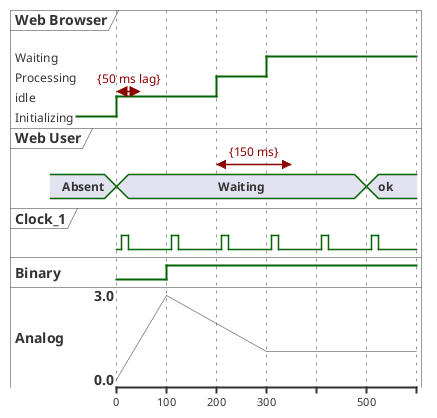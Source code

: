 @startuml
robust  "Web Browser" as WB
concise "Web User"    as WU
clock   "Clock_1"     as C1 with period 100 pulse 15 offset 10
binary  "Binary"      as B
analog  "Analog"      as A

WB is Initializing
WU is Absent

@WB
0 is idle
+200 is Processing
+100 is Waiting
WB@0 <-> @50 : {50 ms lag}

@WU
0 is Waiting
+500 is ok
@200 <-> @+150 : {150 ms}

@B
100 is high

@A
0 is 0
100 is 3
300 is 1

@enduml
